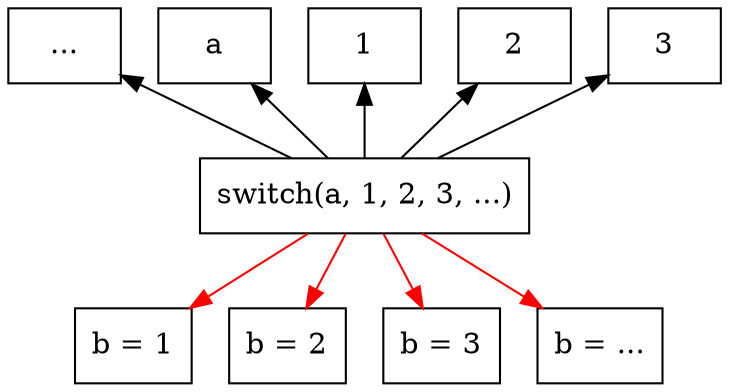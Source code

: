 digraph abc {
	node [shape=box]
	edge [dir=back]
	b1 [label="b = 1"]
	b2 [label="b = 2"]
	b3 [label="b = 3"]
	b4 [label="b = ..."]
	dot [label="..."]
	branch [label="switch(a, 1, 2, 3, ...)"]

	a->branch
	1->branch
	2->branch
	3->branch
	dot->branch
	branch->b1 [color=red, dir=front]
	branch->b2 [color=red, dir=front]
	branch->b3 [color=red, dir=front]
	branch->b4 [color=red, dir=front]
}
